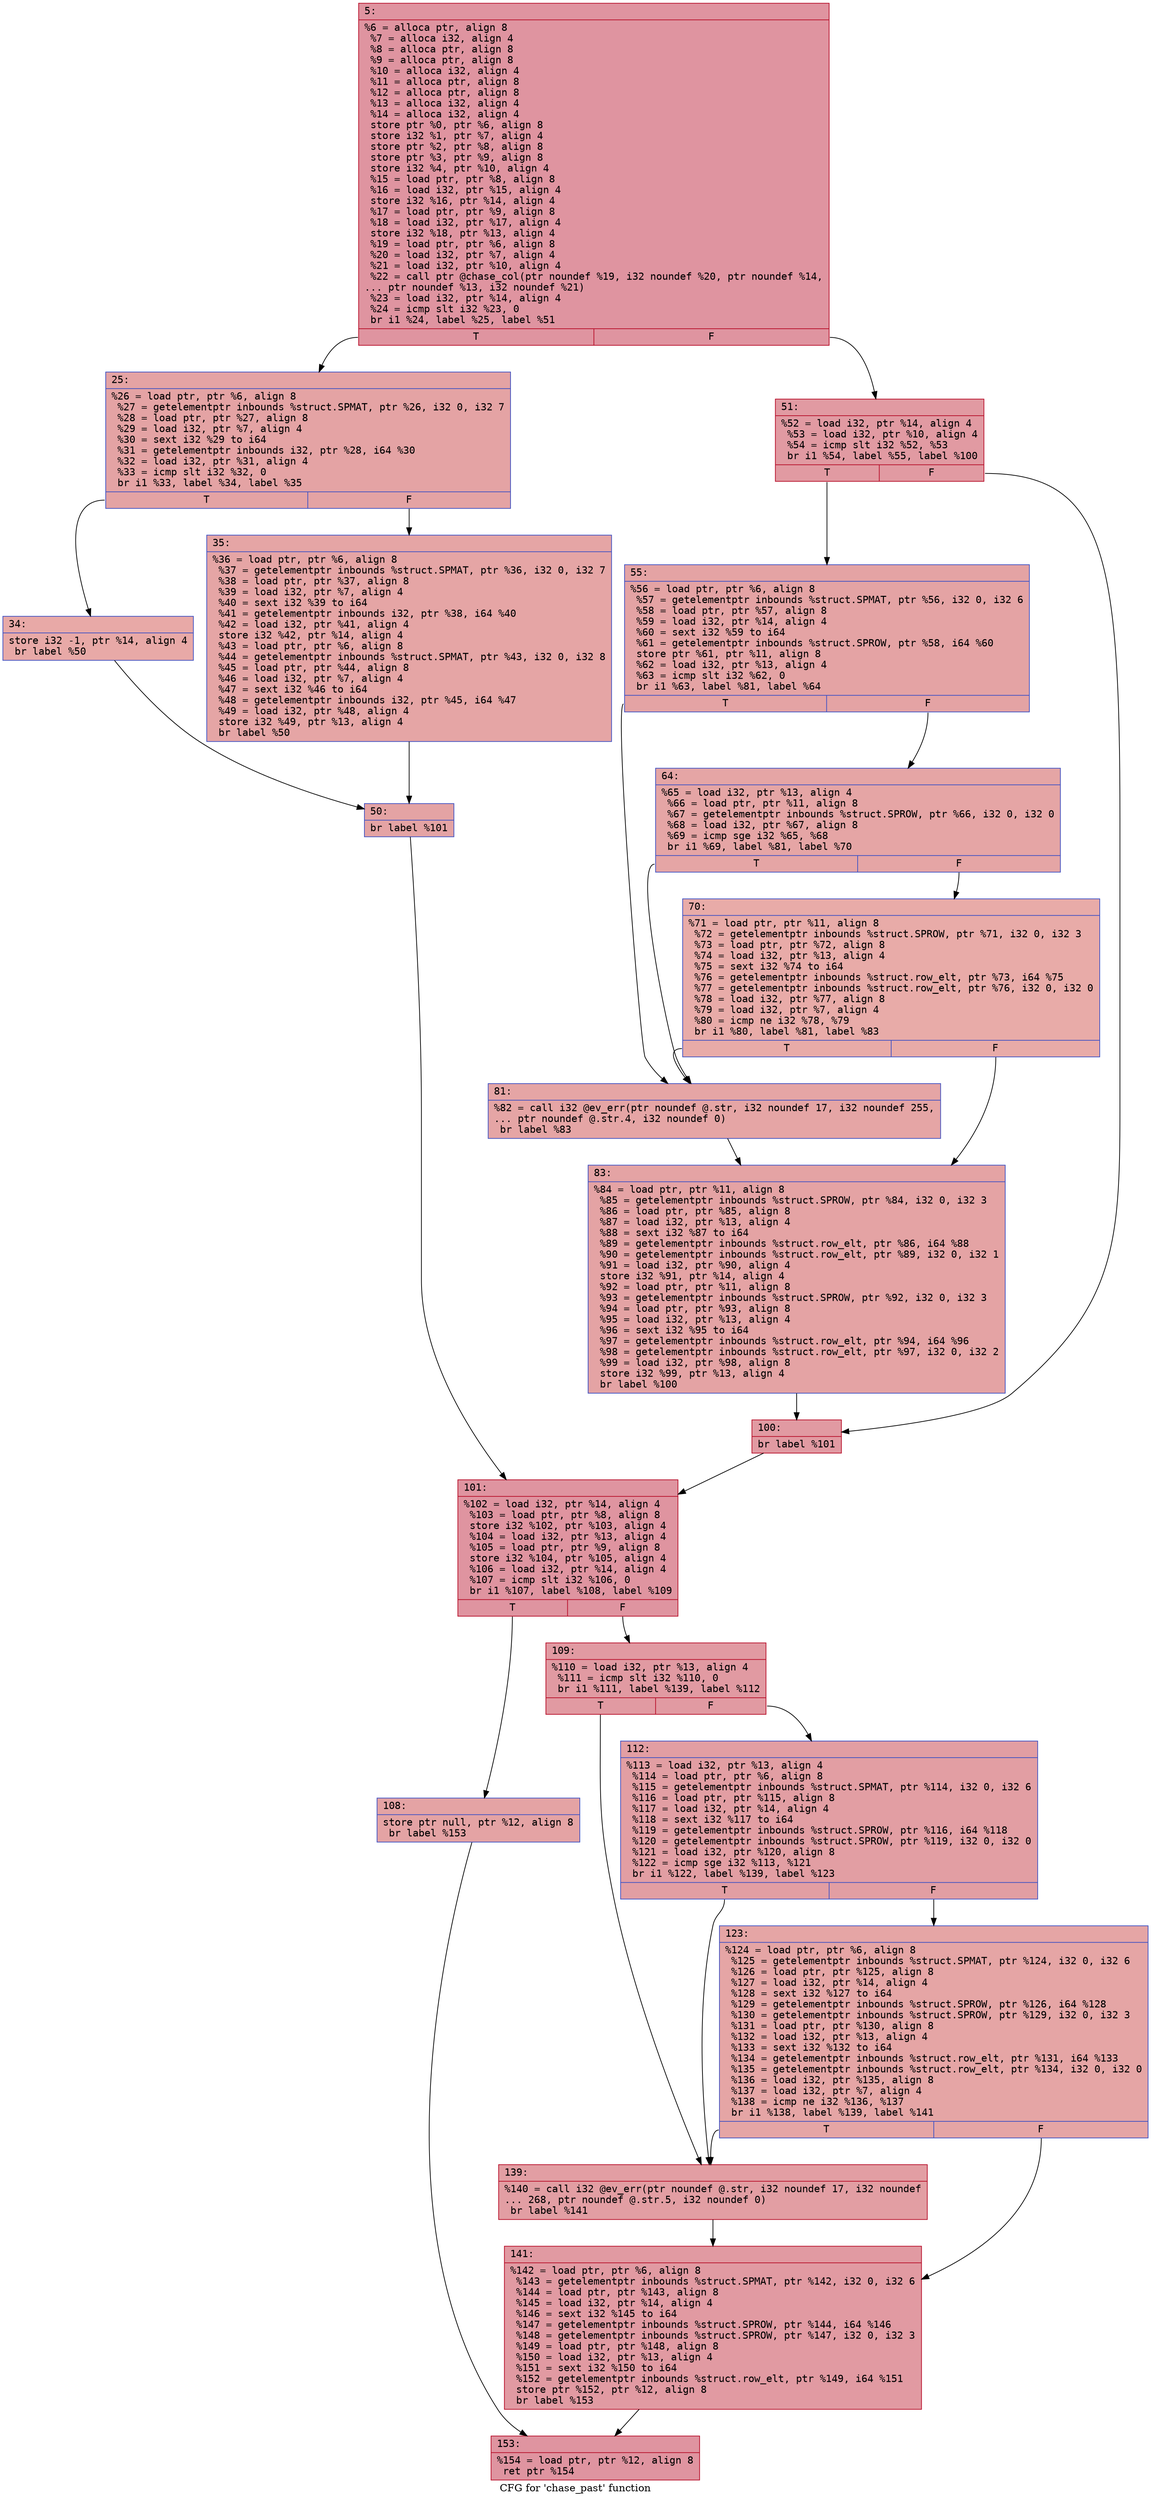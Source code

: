digraph "CFG for 'chase_past' function" {
	label="CFG for 'chase_past' function";

	Node0x6000031536b0 [shape=record,color="#b70d28ff", style=filled, fillcolor="#b70d2870" fontname="Courier",label="{5:\l|  %6 = alloca ptr, align 8\l  %7 = alloca i32, align 4\l  %8 = alloca ptr, align 8\l  %9 = alloca ptr, align 8\l  %10 = alloca i32, align 4\l  %11 = alloca ptr, align 8\l  %12 = alloca ptr, align 8\l  %13 = alloca i32, align 4\l  %14 = alloca i32, align 4\l  store ptr %0, ptr %6, align 8\l  store i32 %1, ptr %7, align 4\l  store ptr %2, ptr %8, align 8\l  store ptr %3, ptr %9, align 8\l  store i32 %4, ptr %10, align 4\l  %15 = load ptr, ptr %8, align 8\l  %16 = load i32, ptr %15, align 4\l  store i32 %16, ptr %14, align 4\l  %17 = load ptr, ptr %9, align 8\l  %18 = load i32, ptr %17, align 4\l  store i32 %18, ptr %13, align 4\l  %19 = load ptr, ptr %6, align 8\l  %20 = load i32, ptr %7, align 4\l  %21 = load i32, ptr %10, align 4\l  %22 = call ptr @chase_col(ptr noundef %19, i32 noundef %20, ptr noundef %14,\l... ptr noundef %13, i32 noundef %21)\l  %23 = load i32, ptr %14, align 4\l  %24 = icmp slt i32 %23, 0\l  br i1 %24, label %25, label %51\l|{<s0>T|<s1>F}}"];
	Node0x6000031536b0:s0 -> Node0x600003153700[tooltip="5 -> 25\nProbability 37.50%" ];
	Node0x6000031536b0:s1 -> Node0x600003153840[tooltip="5 -> 51\nProbability 62.50%" ];
	Node0x600003153700 [shape=record,color="#3d50c3ff", style=filled, fillcolor="#c32e3170" fontname="Courier",label="{25:\l|  %26 = load ptr, ptr %6, align 8\l  %27 = getelementptr inbounds %struct.SPMAT, ptr %26, i32 0, i32 7\l  %28 = load ptr, ptr %27, align 8\l  %29 = load i32, ptr %7, align 4\l  %30 = sext i32 %29 to i64\l  %31 = getelementptr inbounds i32, ptr %28, i64 %30\l  %32 = load i32, ptr %31, align 4\l  %33 = icmp slt i32 %32, 0\l  br i1 %33, label %34, label %35\l|{<s0>T|<s1>F}}"];
	Node0x600003153700:s0 -> Node0x600003153750[tooltip="25 -> 34\nProbability 37.50%" ];
	Node0x600003153700:s1 -> Node0x6000031537a0[tooltip="25 -> 35\nProbability 62.50%" ];
	Node0x600003153750 [shape=record,color="#3d50c3ff", style=filled, fillcolor="#ca3b3770" fontname="Courier",label="{34:\l|  store i32 -1, ptr %14, align 4\l  br label %50\l}"];
	Node0x600003153750 -> Node0x6000031537f0[tooltip="34 -> 50\nProbability 100.00%" ];
	Node0x6000031537a0 [shape=record,color="#3d50c3ff", style=filled, fillcolor="#c5333470" fontname="Courier",label="{35:\l|  %36 = load ptr, ptr %6, align 8\l  %37 = getelementptr inbounds %struct.SPMAT, ptr %36, i32 0, i32 7\l  %38 = load ptr, ptr %37, align 8\l  %39 = load i32, ptr %7, align 4\l  %40 = sext i32 %39 to i64\l  %41 = getelementptr inbounds i32, ptr %38, i64 %40\l  %42 = load i32, ptr %41, align 4\l  store i32 %42, ptr %14, align 4\l  %43 = load ptr, ptr %6, align 8\l  %44 = getelementptr inbounds %struct.SPMAT, ptr %43, i32 0, i32 8\l  %45 = load ptr, ptr %44, align 8\l  %46 = load i32, ptr %7, align 4\l  %47 = sext i32 %46 to i64\l  %48 = getelementptr inbounds i32, ptr %45, i64 %47\l  %49 = load i32, ptr %48, align 4\l  store i32 %49, ptr %13, align 4\l  br label %50\l}"];
	Node0x6000031537a0 -> Node0x6000031537f0[tooltip="35 -> 50\nProbability 100.00%" ];
	Node0x6000031537f0 [shape=record,color="#3d50c3ff", style=filled, fillcolor="#c32e3170" fontname="Courier",label="{50:\l|  br label %101\l}"];
	Node0x6000031537f0 -> Node0x600003153a70[tooltip="50 -> 101\nProbability 100.00%" ];
	Node0x600003153840 [shape=record,color="#b70d28ff", style=filled, fillcolor="#bb1b2c70" fontname="Courier",label="{51:\l|  %52 = load i32, ptr %14, align 4\l  %53 = load i32, ptr %10, align 4\l  %54 = icmp slt i32 %52, %53\l  br i1 %54, label %55, label %100\l|{<s0>T|<s1>F}}"];
	Node0x600003153840:s0 -> Node0x600003153890[tooltip="51 -> 55\nProbability 50.00%" ];
	Node0x600003153840:s1 -> Node0x600003153a20[tooltip="51 -> 100\nProbability 50.00%" ];
	Node0x600003153890 [shape=record,color="#3d50c3ff", style=filled, fillcolor="#c32e3170" fontname="Courier",label="{55:\l|  %56 = load ptr, ptr %6, align 8\l  %57 = getelementptr inbounds %struct.SPMAT, ptr %56, i32 0, i32 6\l  %58 = load ptr, ptr %57, align 8\l  %59 = load i32, ptr %14, align 4\l  %60 = sext i32 %59 to i64\l  %61 = getelementptr inbounds %struct.SPROW, ptr %58, i64 %60\l  store ptr %61, ptr %11, align 8\l  %62 = load i32, ptr %13, align 4\l  %63 = icmp slt i32 %62, 0\l  br i1 %63, label %81, label %64\l|{<s0>T|<s1>F}}"];
	Node0x600003153890:s0 -> Node0x600003153980[tooltip="55 -> 81\nProbability 37.50%" ];
	Node0x600003153890:s1 -> Node0x6000031538e0[tooltip="55 -> 64\nProbability 62.50%" ];
	Node0x6000031538e0 [shape=record,color="#3d50c3ff", style=filled, fillcolor="#c5333470" fontname="Courier",label="{64:\l|  %65 = load i32, ptr %13, align 4\l  %66 = load ptr, ptr %11, align 8\l  %67 = getelementptr inbounds %struct.SPROW, ptr %66, i32 0, i32 0\l  %68 = load i32, ptr %67, align 8\l  %69 = icmp sge i32 %65, %68\l  br i1 %69, label %81, label %70\l|{<s0>T|<s1>F}}"];
	Node0x6000031538e0:s0 -> Node0x600003153980[tooltip="64 -> 81\nProbability 50.00%" ];
	Node0x6000031538e0:s1 -> Node0x600003153930[tooltip="64 -> 70\nProbability 50.00%" ];
	Node0x600003153930 [shape=record,color="#3d50c3ff", style=filled, fillcolor="#cc403a70" fontname="Courier",label="{70:\l|  %71 = load ptr, ptr %11, align 8\l  %72 = getelementptr inbounds %struct.SPROW, ptr %71, i32 0, i32 3\l  %73 = load ptr, ptr %72, align 8\l  %74 = load i32, ptr %13, align 4\l  %75 = sext i32 %74 to i64\l  %76 = getelementptr inbounds %struct.row_elt, ptr %73, i64 %75\l  %77 = getelementptr inbounds %struct.row_elt, ptr %76, i32 0, i32 0\l  %78 = load i32, ptr %77, align 8\l  %79 = load i32, ptr %7, align 4\l  %80 = icmp ne i32 %78, %79\l  br i1 %80, label %81, label %83\l|{<s0>T|<s1>F}}"];
	Node0x600003153930:s0 -> Node0x600003153980[tooltip="70 -> 81\nProbability 50.00%" ];
	Node0x600003153930:s1 -> Node0x6000031539d0[tooltip="70 -> 83\nProbability 50.00%" ];
	Node0x600003153980 [shape=record,color="#3d50c3ff", style=filled, fillcolor="#c5333470" fontname="Courier",label="{81:\l|  %82 = call i32 @ev_err(ptr noundef @.str, i32 noundef 17, i32 noundef 255,\l... ptr noundef @.str.4, i32 noundef 0)\l  br label %83\l}"];
	Node0x600003153980 -> Node0x6000031539d0[tooltip="81 -> 83\nProbability 100.00%" ];
	Node0x6000031539d0 [shape=record,color="#3d50c3ff", style=filled, fillcolor="#c32e3170" fontname="Courier",label="{83:\l|  %84 = load ptr, ptr %11, align 8\l  %85 = getelementptr inbounds %struct.SPROW, ptr %84, i32 0, i32 3\l  %86 = load ptr, ptr %85, align 8\l  %87 = load i32, ptr %13, align 4\l  %88 = sext i32 %87 to i64\l  %89 = getelementptr inbounds %struct.row_elt, ptr %86, i64 %88\l  %90 = getelementptr inbounds %struct.row_elt, ptr %89, i32 0, i32 1\l  %91 = load i32, ptr %90, align 4\l  store i32 %91, ptr %14, align 4\l  %92 = load ptr, ptr %11, align 8\l  %93 = getelementptr inbounds %struct.SPROW, ptr %92, i32 0, i32 3\l  %94 = load ptr, ptr %93, align 8\l  %95 = load i32, ptr %13, align 4\l  %96 = sext i32 %95 to i64\l  %97 = getelementptr inbounds %struct.row_elt, ptr %94, i64 %96\l  %98 = getelementptr inbounds %struct.row_elt, ptr %97, i32 0, i32 2\l  %99 = load i32, ptr %98, align 8\l  store i32 %99, ptr %13, align 4\l  br label %100\l}"];
	Node0x6000031539d0 -> Node0x600003153a20[tooltip="83 -> 100\nProbability 100.00%" ];
	Node0x600003153a20 [shape=record,color="#b70d28ff", style=filled, fillcolor="#bb1b2c70" fontname="Courier",label="{100:\l|  br label %101\l}"];
	Node0x600003153a20 -> Node0x600003153a70[tooltip="100 -> 101\nProbability 100.00%" ];
	Node0x600003153a70 [shape=record,color="#b70d28ff", style=filled, fillcolor="#b70d2870" fontname="Courier",label="{101:\l|  %102 = load i32, ptr %14, align 4\l  %103 = load ptr, ptr %8, align 8\l  store i32 %102, ptr %103, align 4\l  %104 = load i32, ptr %13, align 4\l  %105 = load ptr, ptr %9, align 8\l  store i32 %104, ptr %105, align 4\l  %106 = load i32, ptr %14, align 4\l  %107 = icmp slt i32 %106, 0\l  br i1 %107, label %108, label %109\l|{<s0>T|<s1>F}}"];
	Node0x600003153a70:s0 -> Node0x600003153ac0[tooltip="101 -> 108\nProbability 37.50%" ];
	Node0x600003153a70:s1 -> Node0x600003153b10[tooltip="101 -> 109\nProbability 62.50%" ];
	Node0x600003153ac0 [shape=record,color="#3d50c3ff", style=filled, fillcolor="#c32e3170" fontname="Courier",label="{108:\l|  store ptr null, ptr %12, align 8\l  br label %153\l}"];
	Node0x600003153ac0 -> Node0x600003153ca0[tooltip="108 -> 153\nProbability 100.00%" ];
	Node0x600003153b10 [shape=record,color="#b70d28ff", style=filled, fillcolor="#bb1b2c70" fontname="Courier",label="{109:\l|  %110 = load i32, ptr %13, align 4\l  %111 = icmp slt i32 %110, 0\l  br i1 %111, label %139, label %112\l|{<s0>T|<s1>F}}"];
	Node0x600003153b10:s0 -> Node0x600003153c00[tooltip="109 -> 139\nProbability 37.50%" ];
	Node0x600003153b10:s1 -> Node0x600003153b60[tooltip="109 -> 112\nProbability 62.50%" ];
	Node0x600003153b60 [shape=record,color="#3d50c3ff", style=filled, fillcolor="#be242e70" fontname="Courier",label="{112:\l|  %113 = load i32, ptr %13, align 4\l  %114 = load ptr, ptr %6, align 8\l  %115 = getelementptr inbounds %struct.SPMAT, ptr %114, i32 0, i32 6\l  %116 = load ptr, ptr %115, align 8\l  %117 = load i32, ptr %14, align 4\l  %118 = sext i32 %117 to i64\l  %119 = getelementptr inbounds %struct.SPROW, ptr %116, i64 %118\l  %120 = getelementptr inbounds %struct.SPROW, ptr %119, i32 0, i32 0\l  %121 = load i32, ptr %120, align 8\l  %122 = icmp sge i32 %113, %121\l  br i1 %122, label %139, label %123\l|{<s0>T|<s1>F}}"];
	Node0x600003153b60:s0 -> Node0x600003153c00[tooltip="112 -> 139\nProbability 50.00%" ];
	Node0x600003153b60:s1 -> Node0x600003153bb0[tooltip="112 -> 123\nProbability 50.00%" ];
	Node0x600003153bb0 [shape=record,color="#3d50c3ff", style=filled, fillcolor="#c5333470" fontname="Courier",label="{123:\l|  %124 = load ptr, ptr %6, align 8\l  %125 = getelementptr inbounds %struct.SPMAT, ptr %124, i32 0, i32 6\l  %126 = load ptr, ptr %125, align 8\l  %127 = load i32, ptr %14, align 4\l  %128 = sext i32 %127 to i64\l  %129 = getelementptr inbounds %struct.SPROW, ptr %126, i64 %128\l  %130 = getelementptr inbounds %struct.SPROW, ptr %129, i32 0, i32 3\l  %131 = load ptr, ptr %130, align 8\l  %132 = load i32, ptr %13, align 4\l  %133 = sext i32 %132 to i64\l  %134 = getelementptr inbounds %struct.row_elt, ptr %131, i64 %133\l  %135 = getelementptr inbounds %struct.row_elt, ptr %134, i32 0, i32 0\l  %136 = load i32, ptr %135, align 8\l  %137 = load i32, ptr %7, align 4\l  %138 = icmp ne i32 %136, %137\l  br i1 %138, label %139, label %141\l|{<s0>T|<s1>F}}"];
	Node0x600003153bb0:s0 -> Node0x600003153c00[tooltip="123 -> 139\nProbability 50.00%" ];
	Node0x600003153bb0:s1 -> Node0x600003153c50[tooltip="123 -> 141\nProbability 50.00%" ];
	Node0x600003153c00 [shape=record,color="#b70d28ff", style=filled, fillcolor="#be242e70" fontname="Courier",label="{139:\l|  %140 = call i32 @ev_err(ptr noundef @.str, i32 noundef 17, i32 noundef\l... 268, ptr noundef @.str.5, i32 noundef 0)\l  br label %141\l}"];
	Node0x600003153c00 -> Node0x600003153c50[tooltip="139 -> 141\nProbability 100.00%" ];
	Node0x600003153c50 [shape=record,color="#b70d28ff", style=filled, fillcolor="#bb1b2c70" fontname="Courier",label="{141:\l|  %142 = load ptr, ptr %6, align 8\l  %143 = getelementptr inbounds %struct.SPMAT, ptr %142, i32 0, i32 6\l  %144 = load ptr, ptr %143, align 8\l  %145 = load i32, ptr %14, align 4\l  %146 = sext i32 %145 to i64\l  %147 = getelementptr inbounds %struct.SPROW, ptr %144, i64 %146\l  %148 = getelementptr inbounds %struct.SPROW, ptr %147, i32 0, i32 3\l  %149 = load ptr, ptr %148, align 8\l  %150 = load i32, ptr %13, align 4\l  %151 = sext i32 %150 to i64\l  %152 = getelementptr inbounds %struct.row_elt, ptr %149, i64 %151\l  store ptr %152, ptr %12, align 8\l  br label %153\l}"];
	Node0x600003153c50 -> Node0x600003153ca0[tooltip="141 -> 153\nProbability 100.00%" ];
	Node0x600003153ca0 [shape=record,color="#b70d28ff", style=filled, fillcolor="#b70d2870" fontname="Courier",label="{153:\l|  %154 = load ptr, ptr %12, align 8\l  ret ptr %154\l}"];
}
